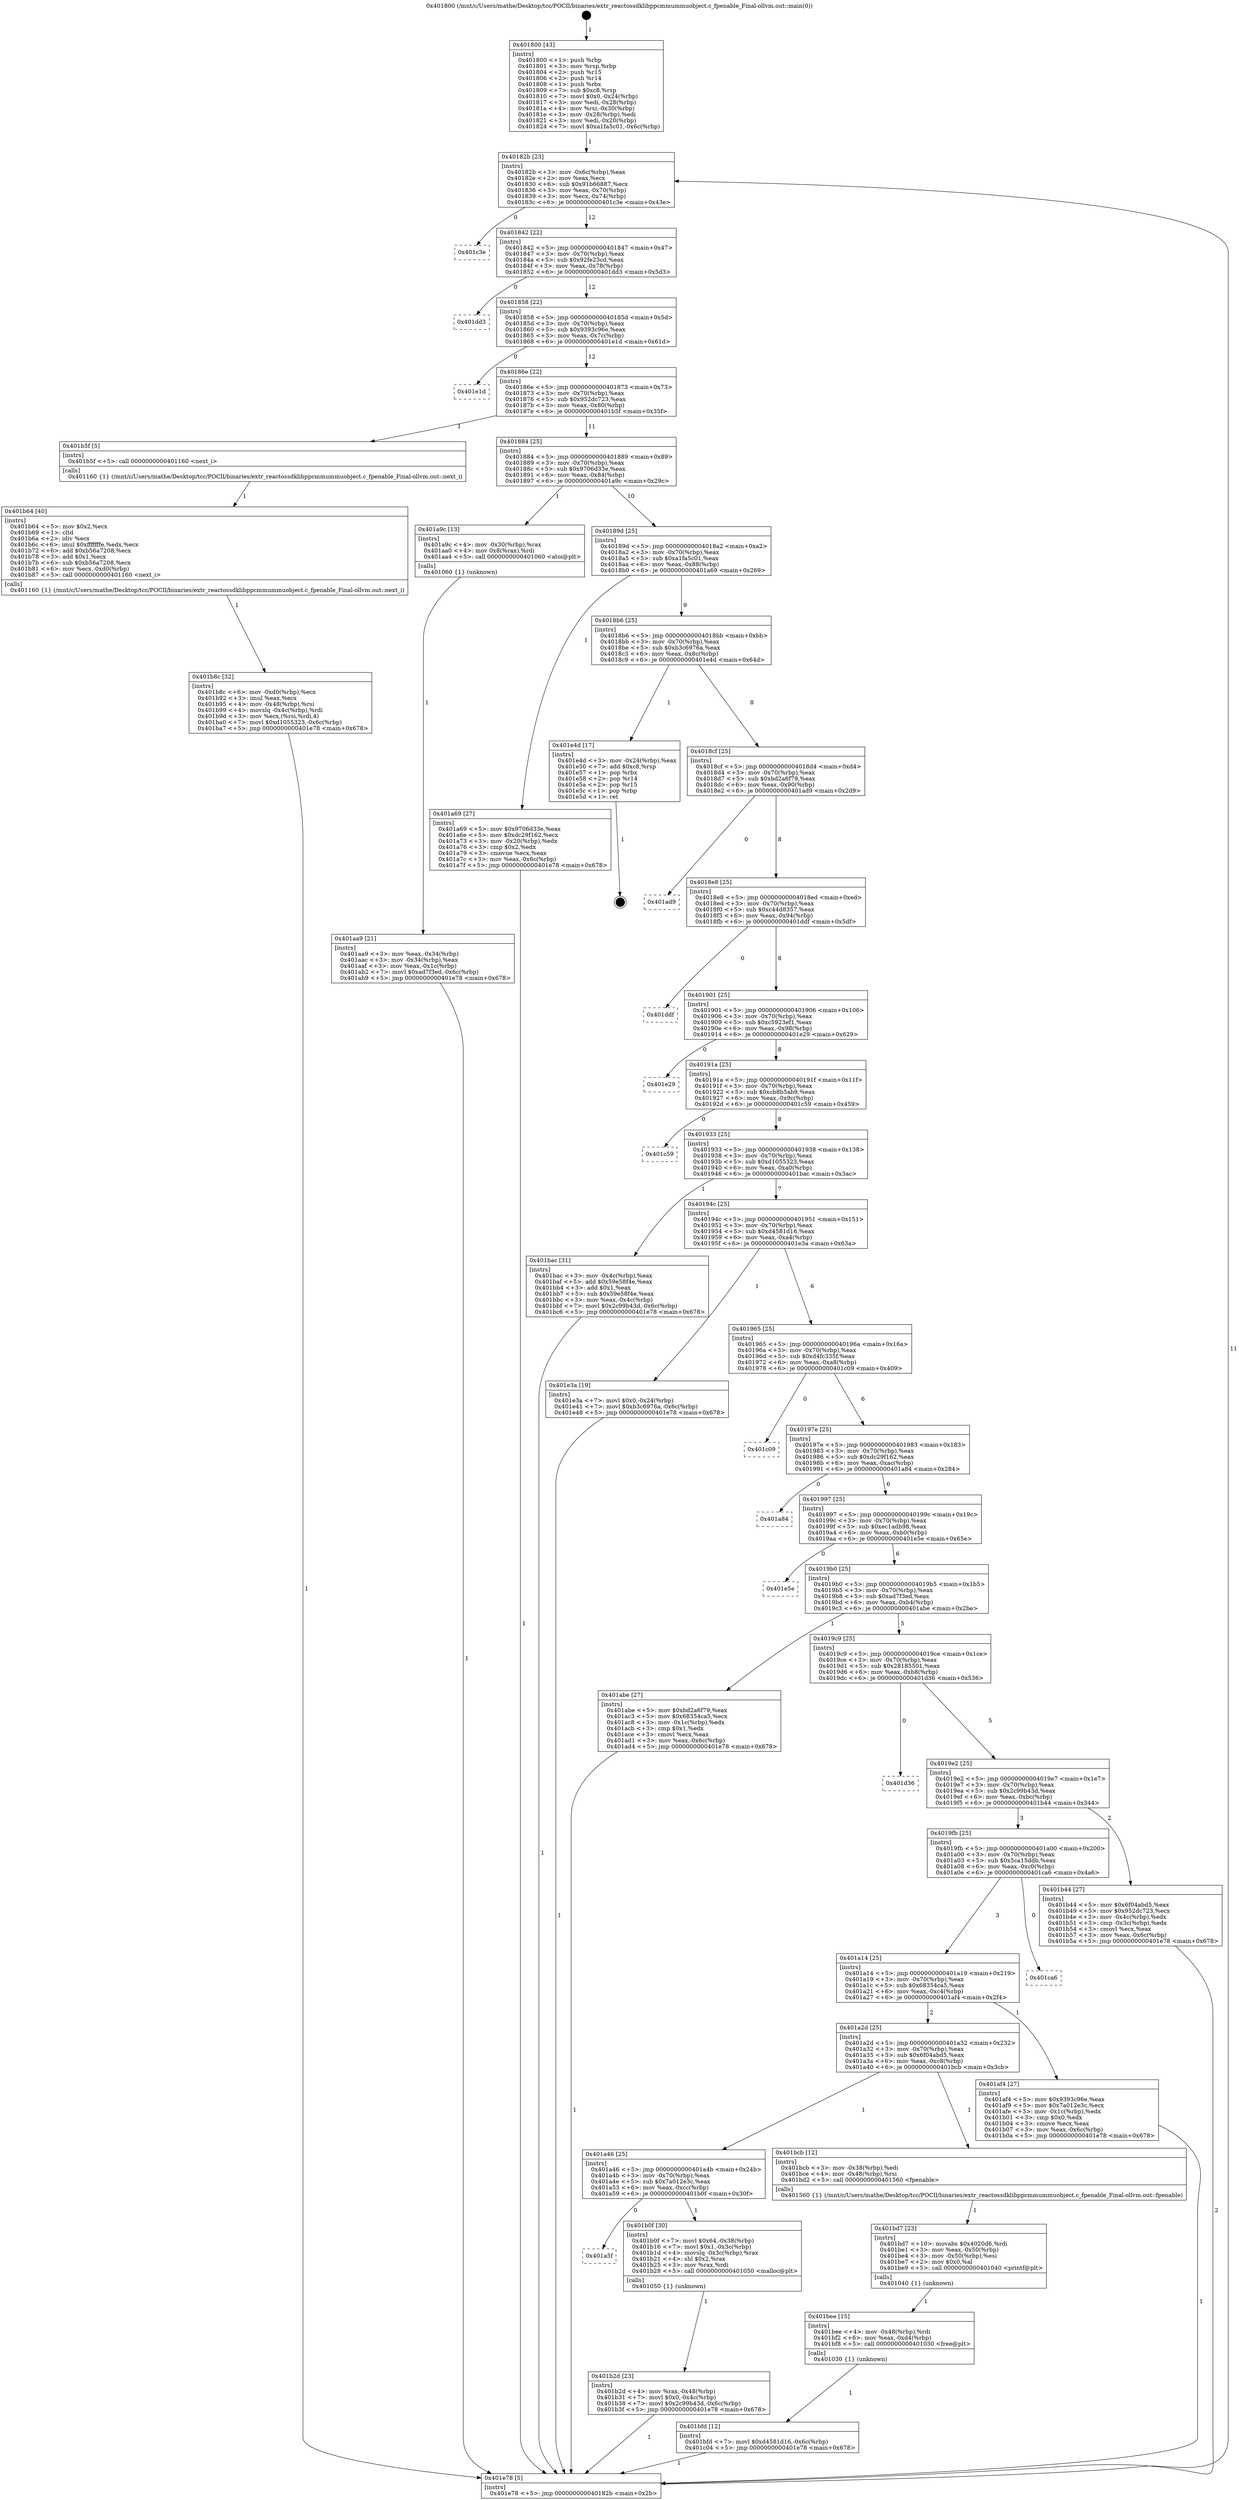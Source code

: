 digraph "0x401800" {
  label = "0x401800 (/mnt/c/Users/mathe/Desktop/tcc/POCII/binaries/extr_reactossdklibppcmmummuobject.c_fpenable_Final-ollvm.out::main(0))"
  labelloc = "t"
  node[shape=record]

  Entry [label="",width=0.3,height=0.3,shape=circle,fillcolor=black,style=filled]
  "0x40182b" [label="{
     0x40182b [23]\l
     | [instrs]\l
     &nbsp;&nbsp;0x40182b \<+3\>: mov -0x6c(%rbp),%eax\l
     &nbsp;&nbsp;0x40182e \<+2\>: mov %eax,%ecx\l
     &nbsp;&nbsp;0x401830 \<+6\>: sub $0x91b66887,%ecx\l
     &nbsp;&nbsp;0x401836 \<+3\>: mov %eax,-0x70(%rbp)\l
     &nbsp;&nbsp;0x401839 \<+3\>: mov %ecx,-0x74(%rbp)\l
     &nbsp;&nbsp;0x40183c \<+6\>: je 0000000000401c3e \<main+0x43e\>\l
  }"]
  "0x401c3e" [label="{
     0x401c3e\l
  }", style=dashed]
  "0x401842" [label="{
     0x401842 [22]\l
     | [instrs]\l
     &nbsp;&nbsp;0x401842 \<+5\>: jmp 0000000000401847 \<main+0x47\>\l
     &nbsp;&nbsp;0x401847 \<+3\>: mov -0x70(%rbp),%eax\l
     &nbsp;&nbsp;0x40184a \<+5\>: sub $0x92fe23cd,%eax\l
     &nbsp;&nbsp;0x40184f \<+3\>: mov %eax,-0x78(%rbp)\l
     &nbsp;&nbsp;0x401852 \<+6\>: je 0000000000401dd3 \<main+0x5d3\>\l
  }"]
  Exit [label="",width=0.3,height=0.3,shape=circle,fillcolor=black,style=filled,peripheries=2]
  "0x401dd3" [label="{
     0x401dd3\l
  }", style=dashed]
  "0x401858" [label="{
     0x401858 [22]\l
     | [instrs]\l
     &nbsp;&nbsp;0x401858 \<+5\>: jmp 000000000040185d \<main+0x5d\>\l
     &nbsp;&nbsp;0x40185d \<+3\>: mov -0x70(%rbp),%eax\l
     &nbsp;&nbsp;0x401860 \<+5\>: sub $0x9393c96e,%eax\l
     &nbsp;&nbsp;0x401865 \<+3\>: mov %eax,-0x7c(%rbp)\l
     &nbsp;&nbsp;0x401868 \<+6\>: je 0000000000401e1d \<main+0x61d\>\l
  }"]
  "0x401bfd" [label="{
     0x401bfd [12]\l
     | [instrs]\l
     &nbsp;&nbsp;0x401bfd \<+7\>: movl $0xd4581d16,-0x6c(%rbp)\l
     &nbsp;&nbsp;0x401c04 \<+5\>: jmp 0000000000401e78 \<main+0x678\>\l
  }"]
  "0x401e1d" [label="{
     0x401e1d\l
  }", style=dashed]
  "0x40186e" [label="{
     0x40186e [22]\l
     | [instrs]\l
     &nbsp;&nbsp;0x40186e \<+5\>: jmp 0000000000401873 \<main+0x73\>\l
     &nbsp;&nbsp;0x401873 \<+3\>: mov -0x70(%rbp),%eax\l
     &nbsp;&nbsp;0x401876 \<+5\>: sub $0x952dc723,%eax\l
     &nbsp;&nbsp;0x40187b \<+3\>: mov %eax,-0x80(%rbp)\l
     &nbsp;&nbsp;0x40187e \<+6\>: je 0000000000401b5f \<main+0x35f\>\l
  }"]
  "0x401bee" [label="{
     0x401bee [15]\l
     | [instrs]\l
     &nbsp;&nbsp;0x401bee \<+4\>: mov -0x48(%rbp),%rdi\l
     &nbsp;&nbsp;0x401bf2 \<+6\>: mov %eax,-0xd4(%rbp)\l
     &nbsp;&nbsp;0x401bf8 \<+5\>: call 0000000000401030 \<free@plt\>\l
     | [calls]\l
     &nbsp;&nbsp;0x401030 \{1\} (unknown)\l
  }"]
  "0x401b5f" [label="{
     0x401b5f [5]\l
     | [instrs]\l
     &nbsp;&nbsp;0x401b5f \<+5\>: call 0000000000401160 \<next_i\>\l
     | [calls]\l
     &nbsp;&nbsp;0x401160 \{1\} (/mnt/c/Users/mathe/Desktop/tcc/POCII/binaries/extr_reactossdklibppcmmummuobject.c_fpenable_Final-ollvm.out::next_i)\l
  }"]
  "0x401884" [label="{
     0x401884 [25]\l
     | [instrs]\l
     &nbsp;&nbsp;0x401884 \<+5\>: jmp 0000000000401889 \<main+0x89\>\l
     &nbsp;&nbsp;0x401889 \<+3\>: mov -0x70(%rbp),%eax\l
     &nbsp;&nbsp;0x40188c \<+5\>: sub $0x9706d33e,%eax\l
     &nbsp;&nbsp;0x401891 \<+6\>: mov %eax,-0x84(%rbp)\l
     &nbsp;&nbsp;0x401897 \<+6\>: je 0000000000401a9c \<main+0x29c\>\l
  }"]
  "0x401bd7" [label="{
     0x401bd7 [23]\l
     | [instrs]\l
     &nbsp;&nbsp;0x401bd7 \<+10\>: movabs $0x4020d6,%rdi\l
     &nbsp;&nbsp;0x401be1 \<+3\>: mov %eax,-0x50(%rbp)\l
     &nbsp;&nbsp;0x401be4 \<+3\>: mov -0x50(%rbp),%esi\l
     &nbsp;&nbsp;0x401be7 \<+2\>: mov $0x0,%al\l
     &nbsp;&nbsp;0x401be9 \<+5\>: call 0000000000401040 \<printf@plt\>\l
     | [calls]\l
     &nbsp;&nbsp;0x401040 \{1\} (unknown)\l
  }"]
  "0x401a9c" [label="{
     0x401a9c [13]\l
     | [instrs]\l
     &nbsp;&nbsp;0x401a9c \<+4\>: mov -0x30(%rbp),%rax\l
     &nbsp;&nbsp;0x401aa0 \<+4\>: mov 0x8(%rax),%rdi\l
     &nbsp;&nbsp;0x401aa4 \<+5\>: call 0000000000401060 \<atoi@plt\>\l
     | [calls]\l
     &nbsp;&nbsp;0x401060 \{1\} (unknown)\l
  }"]
  "0x40189d" [label="{
     0x40189d [25]\l
     | [instrs]\l
     &nbsp;&nbsp;0x40189d \<+5\>: jmp 00000000004018a2 \<main+0xa2\>\l
     &nbsp;&nbsp;0x4018a2 \<+3\>: mov -0x70(%rbp),%eax\l
     &nbsp;&nbsp;0x4018a5 \<+5\>: sub $0xa1fa5c01,%eax\l
     &nbsp;&nbsp;0x4018aa \<+6\>: mov %eax,-0x88(%rbp)\l
     &nbsp;&nbsp;0x4018b0 \<+6\>: je 0000000000401a69 \<main+0x269\>\l
  }"]
  "0x401b8c" [label="{
     0x401b8c [32]\l
     | [instrs]\l
     &nbsp;&nbsp;0x401b8c \<+6\>: mov -0xd0(%rbp),%ecx\l
     &nbsp;&nbsp;0x401b92 \<+3\>: imul %eax,%ecx\l
     &nbsp;&nbsp;0x401b95 \<+4\>: mov -0x48(%rbp),%rsi\l
     &nbsp;&nbsp;0x401b99 \<+4\>: movslq -0x4c(%rbp),%rdi\l
     &nbsp;&nbsp;0x401b9d \<+3\>: mov %ecx,(%rsi,%rdi,4)\l
     &nbsp;&nbsp;0x401ba0 \<+7\>: movl $0xd1055323,-0x6c(%rbp)\l
     &nbsp;&nbsp;0x401ba7 \<+5\>: jmp 0000000000401e78 \<main+0x678\>\l
  }"]
  "0x401a69" [label="{
     0x401a69 [27]\l
     | [instrs]\l
     &nbsp;&nbsp;0x401a69 \<+5\>: mov $0x9706d33e,%eax\l
     &nbsp;&nbsp;0x401a6e \<+5\>: mov $0xdc29f162,%ecx\l
     &nbsp;&nbsp;0x401a73 \<+3\>: mov -0x20(%rbp),%edx\l
     &nbsp;&nbsp;0x401a76 \<+3\>: cmp $0x2,%edx\l
     &nbsp;&nbsp;0x401a79 \<+3\>: cmovne %ecx,%eax\l
     &nbsp;&nbsp;0x401a7c \<+3\>: mov %eax,-0x6c(%rbp)\l
     &nbsp;&nbsp;0x401a7f \<+5\>: jmp 0000000000401e78 \<main+0x678\>\l
  }"]
  "0x4018b6" [label="{
     0x4018b6 [25]\l
     | [instrs]\l
     &nbsp;&nbsp;0x4018b6 \<+5\>: jmp 00000000004018bb \<main+0xbb\>\l
     &nbsp;&nbsp;0x4018bb \<+3\>: mov -0x70(%rbp),%eax\l
     &nbsp;&nbsp;0x4018be \<+5\>: sub $0xb3c6976a,%eax\l
     &nbsp;&nbsp;0x4018c3 \<+6\>: mov %eax,-0x8c(%rbp)\l
     &nbsp;&nbsp;0x4018c9 \<+6\>: je 0000000000401e4d \<main+0x64d\>\l
  }"]
  "0x401e78" [label="{
     0x401e78 [5]\l
     | [instrs]\l
     &nbsp;&nbsp;0x401e78 \<+5\>: jmp 000000000040182b \<main+0x2b\>\l
  }"]
  "0x401800" [label="{
     0x401800 [43]\l
     | [instrs]\l
     &nbsp;&nbsp;0x401800 \<+1\>: push %rbp\l
     &nbsp;&nbsp;0x401801 \<+3\>: mov %rsp,%rbp\l
     &nbsp;&nbsp;0x401804 \<+2\>: push %r15\l
     &nbsp;&nbsp;0x401806 \<+2\>: push %r14\l
     &nbsp;&nbsp;0x401808 \<+1\>: push %rbx\l
     &nbsp;&nbsp;0x401809 \<+7\>: sub $0xc8,%rsp\l
     &nbsp;&nbsp;0x401810 \<+7\>: movl $0x0,-0x24(%rbp)\l
     &nbsp;&nbsp;0x401817 \<+3\>: mov %edi,-0x28(%rbp)\l
     &nbsp;&nbsp;0x40181a \<+4\>: mov %rsi,-0x30(%rbp)\l
     &nbsp;&nbsp;0x40181e \<+3\>: mov -0x28(%rbp),%edi\l
     &nbsp;&nbsp;0x401821 \<+3\>: mov %edi,-0x20(%rbp)\l
     &nbsp;&nbsp;0x401824 \<+7\>: movl $0xa1fa5c01,-0x6c(%rbp)\l
  }"]
  "0x401aa9" [label="{
     0x401aa9 [21]\l
     | [instrs]\l
     &nbsp;&nbsp;0x401aa9 \<+3\>: mov %eax,-0x34(%rbp)\l
     &nbsp;&nbsp;0x401aac \<+3\>: mov -0x34(%rbp),%eax\l
     &nbsp;&nbsp;0x401aaf \<+3\>: mov %eax,-0x1c(%rbp)\l
     &nbsp;&nbsp;0x401ab2 \<+7\>: movl $0xad7f3ed,-0x6c(%rbp)\l
     &nbsp;&nbsp;0x401ab9 \<+5\>: jmp 0000000000401e78 \<main+0x678\>\l
  }"]
  "0x401b64" [label="{
     0x401b64 [40]\l
     | [instrs]\l
     &nbsp;&nbsp;0x401b64 \<+5\>: mov $0x2,%ecx\l
     &nbsp;&nbsp;0x401b69 \<+1\>: cltd\l
     &nbsp;&nbsp;0x401b6a \<+2\>: idiv %ecx\l
     &nbsp;&nbsp;0x401b6c \<+6\>: imul $0xfffffffe,%edx,%ecx\l
     &nbsp;&nbsp;0x401b72 \<+6\>: add $0xb56a7208,%ecx\l
     &nbsp;&nbsp;0x401b78 \<+3\>: add $0x1,%ecx\l
     &nbsp;&nbsp;0x401b7b \<+6\>: sub $0xb56a7208,%ecx\l
     &nbsp;&nbsp;0x401b81 \<+6\>: mov %ecx,-0xd0(%rbp)\l
     &nbsp;&nbsp;0x401b87 \<+5\>: call 0000000000401160 \<next_i\>\l
     | [calls]\l
     &nbsp;&nbsp;0x401160 \{1\} (/mnt/c/Users/mathe/Desktop/tcc/POCII/binaries/extr_reactossdklibppcmmummuobject.c_fpenable_Final-ollvm.out::next_i)\l
  }"]
  "0x401e4d" [label="{
     0x401e4d [17]\l
     | [instrs]\l
     &nbsp;&nbsp;0x401e4d \<+3\>: mov -0x24(%rbp),%eax\l
     &nbsp;&nbsp;0x401e50 \<+7\>: add $0xc8,%rsp\l
     &nbsp;&nbsp;0x401e57 \<+1\>: pop %rbx\l
     &nbsp;&nbsp;0x401e58 \<+2\>: pop %r14\l
     &nbsp;&nbsp;0x401e5a \<+2\>: pop %r15\l
     &nbsp;&nbsp;0x401e5c \<+1\>: pop %rbp\l
     &nbsp;&nbsp;0x401e5d \<+1\>: ret\l
  }"]
  "0x4018cf" [label="{
     0x4018cf [25]\l
     | [instrs]\l
     &nbsp;&nbsp;0x4018cf \<+5\>: jmp 00000000004018d4 \<main+0xd4\>\l
     &nbsp;&nbsp;0x4018d4 \<+3\>: mov -0x70(%rbp),%eax\l
     &nbsp;&nbsp;0x4018d7 \<+5\>: sub $0xbd2a6f79,%eax\l
     &nbsp;&nbsp;0x4018dc \<+6\>: mov %eax,-0x90(%rbp)\l
     &nbsp;&nbsp;0x4018e2 \<+6\>: je 0000000000401ad9 \<main+0x2d9\>\l
  }"]
  "0x401b2d" [label="{
     0x401b2d [23]\l
     | [instrs]\l
     &nbsp;&nbsp;0x401b2d \<+4\>: mov %rax,-0x48(%rbp)\l
     &nbsp;&nbsp;0x401b31 \<+7\>: movl $0x0,-0x4c(%rbp)\l
     &nbsp;&nbsp;0x401b38 \<+7\>: movl $0x2c99b43d,-0x6c(%rbp)\l
     &nbsp;&nbsp;0x401b3f \<+5\>: jmp 0000000000401e78 \<main+0x678\>\l
  }"]
  "0x401ad9" [label="{
     0x401ad9\l
  }", style=dashed]
  "0x4018e8" [label="{
     0x4018e8 [25]\l
     | [instrs]\l
     &nbsp;&nbsp;0x4018e8 \<+5\>: jmp 00000000004018ed \<main+0xed\>\l
     &nbsp;&nbsp;0x4018ed \<+3\>: mov -0x70(%rbp),%eax\l
     &nbsp;&nbsp;0x4018f0 \<+5\>: sub $0xc44d8357,%eax\l
     &nbsp;&nbsp;0x4018f5 \<+6\>: mov %eax,-0x94(%rbp)\l
     &nbsp;&nbsp;0x4018fb \<+6\>: je 0000000000401ddf \<main+0x5df\>\l
  }"]
  "0x401a5f" [label="{
     0x401a5f\l
  }", style=dashed]
  "0x401ddf" [label="{
     0x401ddf\l
  }", style=dashed]
  "0x401901" [label="{
     0x401901 [25]\l
     | [instrs]\l
     &nbsp;&nbsp;0x401901 \<+5\>: jmp 0000000000401906 \<main+0x106\>\l
     &nbsp;&nbsp;0x401906 \<+3\>: mov -0x70(%rbp),%eax\l
     &nbsp;&nbsp;0x401909 \<+5\>: sub $0xc5923ef1,%eax\l
     &nbsp;&nbsp;0x40190e \<+6\>: mov %eax,-0x98(%rbp)\l
     &nbsp;&nbsp;0x401914 \<+6\>: je 0000000000401e29 \<main+0x629\>\l
  }"]
  "0x401b0f" [label="{
     0x401b0f [30]\l
     | [instrs]\l
     &nbsp;&nbsp;0x401b0f \<+7\>: movl $0x64,-0x38(%rbp)\l
     &nbsp;&nbsp;0x401b16 \<+7\>: movl $0x1,-0x3c(%rbp)\l
     &nbsp;&nbsp;0x401b1d \<+4\>: movslq -0x3c(%rbp),%rax\l
     &nbsp;&nbsp;0x401b21 \<+4\>: shl $0x2,%rax\l
     &nbsp;&nbsp;0x401b25 \<+3\>: mov %rax,%rdi\l
     &nbsp;&nbsp;0x401b28 \<+5\>: call 0000000000401050 \<malloc@plt\>\l
     | [calls]\l
     &nbsp;&nbsp;0x401050 \{1\} (unknown)\l
  }"]
  "0x401e29" [label="{
     0x401e29\l
  }", style=dashed]
  "0x40191a" [label="{
     0x40191a [25]\l
     | [instrs]\l
     &nbsp;&nbsp;0x40191a \<+5\>: jmp 000000000040191f \<main+0x11f\>\l
     &nbsp;&nbsp;0x40191f \<+3\>: mov -0x70(%rbp),%eax\l
     &nbsp;&nbsp;0x401922 \<+5\>: sub $0xcb8b5ab9,%eax\l
     &nbsp;&nbsp;0x401927 \<+6\>: mov %eax,-0x9c(%rbp)\l
     &nbsp;&nbsp;0x40192d \<+6\>: je 0000000000401c59 \<main+0x459\>\l
  }"]
  "0x401a46" [label="{
     0x401a46 [25]\l
     | [instrs]\l
     &nbsp;&nbsp;0x401a46 \<+5\>: jmp 0000000000401a4b \<main+0x24b\>\l
     &nbsp;&nbsp;0x401a4b \<+3\>: mov -0x70(%rbp),%eax\l
     &nbsp;&nbsp;0x401a4e \<+5\>: sub $0x7a012e3c,%eax\l
     &nbsp;&nbsp;0x401a53 \<+6\>: mov %eax,-0xcc(%rbp)\l
     &nbsp;&nbsp;0x401a59 \<+6\>: je 0000000000401b0f \<main+0x30f\>\l
  }"]
  "0x401c59" [label="{
     0x401c59\l
  }", style=dashed]
  "0x401933" [label="{
     0x401933 [25]\l
     | [instrs]\l
     &nbsp;&nbsp;0x401933 \<+5\>: jmp 0000000000401938 \<main+0x138\>\l
     &nbsp;&nbsp;0x401938 \<+3\>: mov -0x70(%rbp),%eax\l
     &nbsp;&nbsp;0x40193b \<+5\>: sub $0xd1055323,%eax\l
     &nbsp;&nbsp;0x401940 \<+6\>: mov %eax,-0xa0(%rbp)\l
     &nbsp;&nbsp;0x401946 \<+6\>: je 0000000000401bac \<main+0x3ac\>\l
  }"]
  "0x401bcb" [label="{
     0x401bcb [12]\l
     | [instrs]\l
     &nbsp;&nbsp;0x401bcb \<+3\>: mov -0x38(%rbp),%edi\l
     &nbsp;&nbsp;0x401bce \<+4\>: mov -0x48(%rbp),%rsi\l
     &nbsp;&nbsp;0x401bd2 \<+5\>: call 0000000000401560 \<fpenable\>\l
     | [calls]\l
     &nbsp;&nbsp;0x401560 \{1\} (/mnt/c/Users/mathe/Desktop/tcc/POCII/binaries/extr_reactossdklibppcmmummuobject.c_fpenable_Final-ollvm.out::fpenable)\l
  }"]
  "0x401bac" [label="{
     0x401bac [31]\l
     | [instrs]\l
     &nbsp;&nbsp;0x401bac \<+3\>: mov -0x4c(%rbp),%eax\l
     &nbsp;&nbsp;0x401baf \<+5\>: add $0x59e58f4e,%eax\l
     &nbsp;&nbsp;0x401bb4 \<+3\>: add $0x1,%eax\l
     &nbsp;&nbsp;0x401bb7 \<+5\>: sub $0x59e58f4e,%eax\l
     &nbsp;&nbsp;0x401bbc \<+3\>: mov %eax,-0x4c(%rbp)\l
     &nbsp;&nbsp;0x401bbf \<+7\>: movl $0x2c99b43d,-0x6c(%rbp)\l
     &nbsp;&nbsp;0x401bc6 \<+5\>: jmp 0000000000401e78 \<main+0x678\>\l
  }"]
  "0x40194c" [label="{
     0x40194c [25]\l
     | [instrs]\l
     &nbsp;&nbsp;0x40194c \<+5\>: jmp 0000000000401951 \<main+0x151\>\l
     &nbsp;&nbsp;0x401951 \<+3\>: mov -0x70(%rbp),%eax\l
     &nbsp;&nbsp;0x401954 \<+5\>: sub $0xd4581d16,%eax\l
     &nbsp;&nbsp;0x401959 \<+6\>: mov %eax,-0xa4(%rbp)\l
     &nbsp;&nbsp;0x40195f \<+6\>: je 0000000000401e3a \<main+0x63a\>\l
  }"]
  "0x401a2d" [label="{
     0x401a2d [25]\l
     | [instrs]\l
     &nbsp;&nbsp;0x401a2d \<+5\>: jmp 0000000000401a32 \<main+0x232\>\l
     &nbsp;&nbsp;0x401a32 \<+3\>: mov -0x70(%rbp),%eax\l
     &nbsp;&nbsp;0x401a35 \<+5\>: sub $0x6f04abd5,%eax\l
     &nbsp;&nbsp;0x401a3a \<+6\>: mov %eax,-0xc8(%rbp)\l
     &nbsp;&nbsp;0x401a40 \<+6\>: je 0000000000401bcb \<main+0x3cb\>\l
  }"]
  "0x401e3a" [label="{
     0x401e3a [19]\l
     | [instrs]\l
     &nbsp;&nbsp;0x401e3a \<+7\>: movl $0x0,-0x24(%rbp)\l
     &nbsp;&nbsp;0x401e41 \<+7\>: movl $0xb3c6976a,-0x6c(%rbp)\l
     &nbsp;&nbsp;0x401e48 \<+5\>: jmp 0000000000401e78 \<main+0x678\>\l
  }"]
  "0x401965" [label="{
     0x401965 [25]\l
     | [instrs]\l
     &nbsp;&nbsp;0x401965 \<+5\>: jmp 000000000040196a \<main+0x16a\>\l
     &nbsp;&nbsp;0x40196a \<+3\>: mov -0x70(%rbp),%eax\l
     &nbsp;&nbsp;0x40196d \<+5\>: sub $0xd4fc335f,%eax\l
     &nbsp;&nbsp;0x401972 \<+6\>: mov %eax,-0xa8(%rbp)\l
     &nbsp;&nbsp;0x401978 \<+6\>: je 0000000000401c09 \<main+0x409\>\l
  }"]
  "0x401af4" [label="{
     0x401af4 [27]\l
     | [instrs]\l
     &nbsp;&nbsp;0x401af4 \<+5\>: mov $0x9393c96e,%eax\l
     &nbsp;&nbsp;0x401af9 \<+5\>: mov $0x7a012e3c,%ecx\l
     &nbsp;&nbsp;0x401afe \<+3\>: mov -0x1c(%rbp),%edx\l
     &nbsp;&nbsp;0x401b01 \<+3\>: cmp $0x0,%edx\l
     &nbsp;&nbsp;0x401b04 \<+3\>: cmove %ecx,%eax\l
     &nbsp;&nbsp;0x401b07 \<+3\>: mov %eax,-0x6c(%rbp)\l
     &nbsp;&nbsp;0x401b0a \<+5\>: jmp 0000000000401e78 \<main+0x678\>\l
  }"]
  "0x401c09" [label="{
     0x401c09\l
  }", style=dashed]
  "0x40197e" [label="{
     0x40197e [25]\l
     | [instrs]\l
     &nbsp;&nbsp;0x40197e \<+5\>: jmp 0000000000401983 \<main+0x183\>\l
     &nbsp;&nbsp;0x401983 \<+3\>: mov -0x70(%rbp),%eax\l
     &nbsp;&nbsp;0x401986 \<+5\>: sub $0xdc29f162,%eax\l
     &nbsp;&nbsp;0x40198b \<+6\>: mov %eax,-0xac(%rbp)\l
     &nbsp;&nbsp;0x401991 \<+6\>: je 0000000000401a84 \<main+0x284\>\l
  }"]
  "0x401a14" [label="{
     0x401a14 [25]\l
     | [instrs]\l
     &nbsp;&nbsp;0x401a14 \<+5\>: jmp 0000000000401a19 \<main+0x219\>\l
     &nbsp;&nbsp;0x401a19 \<+3\>: mov -0x70(%rbp),%eax\l
     &nbsp;&nbsp;0x401a1c \<+5\>: sub $0x68354ca5,%eax\l
     &nbsp;&nbsp;0x401a21 \<+6\>: mov %eax,-0xc4(%rbp)\l
     &nbsp;&nbsp;0x401a27 \<+6\>: je 0000000000401af4 \<main+0x2f4\>\l
  }"]
  "0x401a84" [label="{
     0x401a84\l
  }", style=dashed]
  "0x401997" [label="{
     0x401997 [25]\l
     | [instrs]\l
     &nbsp;&nbsp;0x401997 \<+5\>: jmp 000000000040199c \<main+0x19c\>\l
     &nbsp;&nbsp;0x40199c \<+3\>: mov -0x70(%rbp),%eax\l
     &nbsp;&nbsp;0x40199f \<+5\>: sub $0xec1adb98,%eax\l
     &nbsp;&nbsp;0x4019a4 \<+6\>: mov %eax,-0xb0(%rbp)\l
     &nbsp;&nbsp;0x4019aa \<+6\>: je 0000000000401e5e \<main+0x65e\>\l
  }"]
  "0x401ca6" [label="{
     0x401ca6\l
  }", style=dashed]
  "0x401e5e" [label="{
     0x401e5e\l
  }", style=dashed]
  "0x4019b0" [label="{
     0x4019b0 [25]\l
     | [instrs]\l
     &nbsp;&nbsp;0x4019b0 \<+5\>: jmp 00000000004019b5 \<main+0x1b5\>\l
     &nbsp;&nbsp;0x4019b5 \<+3\>: mov -0x70(%rbp),%eax\l
     &nbsp;&nbsp;0x4019b8 \<+5\>: sub $0xad7f3ed,%eax\l
     &nbsp;&nbsp;0x4019bd \<+6\>: mov %eax,-0xb4(%rbp)\l
     &nbsp;&nbsp;0x4019c3 \<+6\>: je 0000000000401abe \<main+0x2be\>\l
  }"]
  "0x4019fb" [label="{
     0x4019fb [25]\l
     | [instrs]\l
     &nbsp;&nbsp;0x4019fb \<+5\>: jmp 0000000000401a00 \<main+0x200\>\l
     &nbsp;&nbsp;0x401a00 \<+3\>: mov -0x70(%rbp),%eax\l
     &nbsp;&nbsp;0x401a03 \<+5\>: sub $0x5ca15ddb,%eax\l
     &nbsp;&nbsp;0x401a08 \<+6\>: mov %eax,-0xc0(%rbp)\l
     &nbsp;&nbsp;0x401a0e \<+6\>: je 0000000000401ca6 \<main+0x4a6\>\l
  }"]
  "0x401abe" [label="{
     0x401abe [27]\l
     | [instrs]\l
     &nbsp;&nbsp;0x401abe \<+5\>: mov $0xbd2a6f79,%eax\l
     &nbsp;&nbsp;0x401ac3 \<+5\>: mov $0x68354ca5,%ecx\l
     &nbsp;&nbsp;0x401ac8 \<+3\>: mov -0x1c(%rbp),%edx\l
     &nbsp;&nbsp;0x401acb \<+3\>: cmp $0x1,%edx\l
     &nbsp;&nbsp;0x401ace \<+3\>: cmovl %ecx,%eax\l
     &nbsp;&nbsp;0x401ad1 \<+3\>: mov %eax,-0x6c(%rbp)\l
     &nbsp;&nbsp;0x401ad4 \<+5\>: jmp 0000000000401e78 \<main+0x678\>\l
  }"]
  "0x4019c9" [label="{
     0x4019c9 [25]\l
     | [instrs]\l
     &nbsp;&nbsp;0x4019c9 \<+5\>: jmp 00000000004019ce \<main+0x1ce\>\l
     &nbsp;&nbsp;0x4019ce \<+3\>: mov -0x70(%rbp),%eax\l
     &nbsp;&nbsp;0x4019d1 \<+5\>: sub $0x28185501,%eax\l
     &nbsp;&nbsp;0x4019d6 \<+6\>: mov %eax,-0xb8(%rbp)\l
     &nbsp;&nbsp;0x4019dc \<+6\>: je 0000000000401d36 \<main+0x536\>\l
  }"]
  "0x401b44" [label="{
     0x401b44 [27]\l
     | [instrs]\l
     &nbsp;&nbsp;0x401b44 \<+5\>: mov $0x6f04abd5,%eax\l
     &nbsp;&nbsp;0x401b49 \<+5\>: mov $0x952dc723,%ecx\l
     &nbsp;&nbsp;0x401b4e \<+3\>: mov -0x4c(%rbp),%edx\l
     &nbsp;&nbsp;0x401b51 \<+3\>: cmp -0x3c(%rbp),%edx\l
     &nbsp;&nbsp;0x401b54 \<+3\>: cmovl %ecx,%eax\l
     &nbsp;&nbsp;0x401b57 \<+3\>: mov %eax,-0x6c(%rbp)\l
     &nbsp;&nbsp;0x401b5a \<+5\>: jmp 0000000000401e78 \<main+0x678\>\l
  }"]
  "0x401d36" [label="{
     0x401d36\l
  }", style=dashed]
  "0x4019e2" [label="{
     0x4019e2 [25]\l
     | [instrs]\l
     &nbsp;&nbsp;0x4019e2 \<+5\>: jmp 00000000004019e7 \<main+0x1e7\>\l
     &nbsp;&nbsp;0x4019e7 \<+3\>: mov -0x70(%rbp),%eax\l
     &nbsp;&nbsp;0x4019ea \<+5\>: sub $0x2c99b43d,%eax\l
     &nbsp;&nbsp;0x4019ef \<+6\>: mov %eax,-0xbc(%rbp)\l
     &nbsp;&nbsp;0x4019f5 \<+6\>: je 0000000000401b44 \<main+0x344\>\l
  }"]
  Entry -> "0x401800" [label=" 1"]
  "0x40182b" -> "0x401c3e" [label=" 0"]
  "0x40182b" -> "0x401842" [label=" 12"]
  "0x401e4d" -> Exit [label=" 1"]
  "0x401842" -> "0x401dd3" [label=" 0"]
  "0x401842" -> "0x401858" [label=" 12"]
  "0x401e3a" -> "0x401e78" [label=" 1"]
  "0x401858" -> "0x401e1d" [label=" 0"]
  "0x401858" -> "0x40186e" [label=" 12"]
  "0x401bfd" -> "0x401e78" [label=" 1"]
  "0x40186e" -> "0x401b5f" [label=" 1"]
  "0x40186e" -> "0x401884" [label=" 11"]
  "0x401bee" -> "0x401bfd" [label=" 1"]
  "0x401884" -> "0x401a9c" [label=" 1"]
  "0x401884" -> "0x40189d" [label=" 10"]
  "0x401bd7" -> "0x401bee" [label=" 1"]
  "0x40189d" -> "0x401a69" [label=" 1"]
  "0x40189d" -> "0x4018b6" [label=" 9"]
  "0x401a69" -> "0x401e78" [label=" 1"]
  "0x401800" -> "0x40182b" [label=" 1"]
  "0x401e78" -> "0x40182b" [label=" 11"]
  "0x401a9c" -> "0x401aa9" [label=" 1"]
  "0x401aa9" -> "0x401e78" [label=" 1"]
  "0x401bcb" -> "0x401bd7" [label=" 1"]
  "0x4018b6" -> "0x401e4d" [label=" 1"]
  "0x4018b6" -> "0x4018cf" [label=" 8"]
  "0x401bac" -> "0x401e78" [label=" 1"]
  "0x4018cf" -> "0x401ad9" [label=" 0"]
  "0x4018cf" -> "0x4018e8" [label=" 8"]
  "0x401b8c" -> "0x401e78" [label=" 1"]
  "0x4018e8" -> "0x401ddf" [label=" 0"]
  "0x4018e8" -> "0x401901" [label=" 8"]
  "0x401b64" -> "0x401b8c" [label=" 1"]
  "0x401901" -> "0x401e29" [label=" 0"]
  "0x401901" -> "0x40191a" [label=" 8"]
  "0x401b5f" -> "0x401b64" [label=" 1"]
  "0x40191a" -> "0x401c59" [label=" 0"]
  "0x40191a" -> "0x401933" [label=" 8"]
  "0x401b2d" -> "0x401e78" [label=" 1"]
  "0x401933" -> "0x401bac" [label=" 1"]
  "0x401933" -> "0x40194c" [label=" 7"]
  "0x401b0f" -> "0x401b2d" [label=" 1"]
  "0x40194c" -> "0x401e3a" [label=" 1"]
  "0x40194c" -> "0x401965" [label=" 6"]
  "0x401a46" -> "0x401b0f" [label=" 1"]
  "0x401965" -> "0x401c09" [label=" 0"]
  "0x401965" -> "0x40197e" [label=" 6"]
  "0x401b44" -> "0x401e78" [label=" 2"]
  "0x40197e" -> "0x401a84" [label=" 0"]
  "0x40197e" -> "0x401997" [label=" 6"]
  "0x401a2d" -> "0x401bcb" [label=" 1"]
  "0x401997" -> "0x401e5e" [label=" 0"]
  "0x401997" -> "0x4019b0" [label=" 6"]
  "0x401a46" -> "0x401a5f" [label=" 0"]
  "0x4019b0" -> "0x401abe" [label=" 1"]
  "0x4019b0" -> "0x4019c9" [label=" 5"]
  "0x401abe" -> "0x401e78" [label=" 1"]
  "0x401a14" -> "0x401a2d" [label=" 2"]
  "0x4019c9" -> "0x401d36" [label=" 0"]
  "0x4019c9" -> "0x4019e2" [label=" 5"]
  "0x401a14" -> "0x401af4" [label=" 1"]
  "0x4019e2" -> "0x401b44" [label=" 2"]
  "0x4019e2" -> "0x4019fb" [label=" 3"]
  "0x401af4" -> "0x401e78" [label=" 1"]
  "0x4019fb" -> "0x401ca6" [label=" 0"]
  "0x4019fb" -> "0x401a14" [label=" 3"]
  "0x401a2d" -> "0x401a46" [label=" 1"]
}
